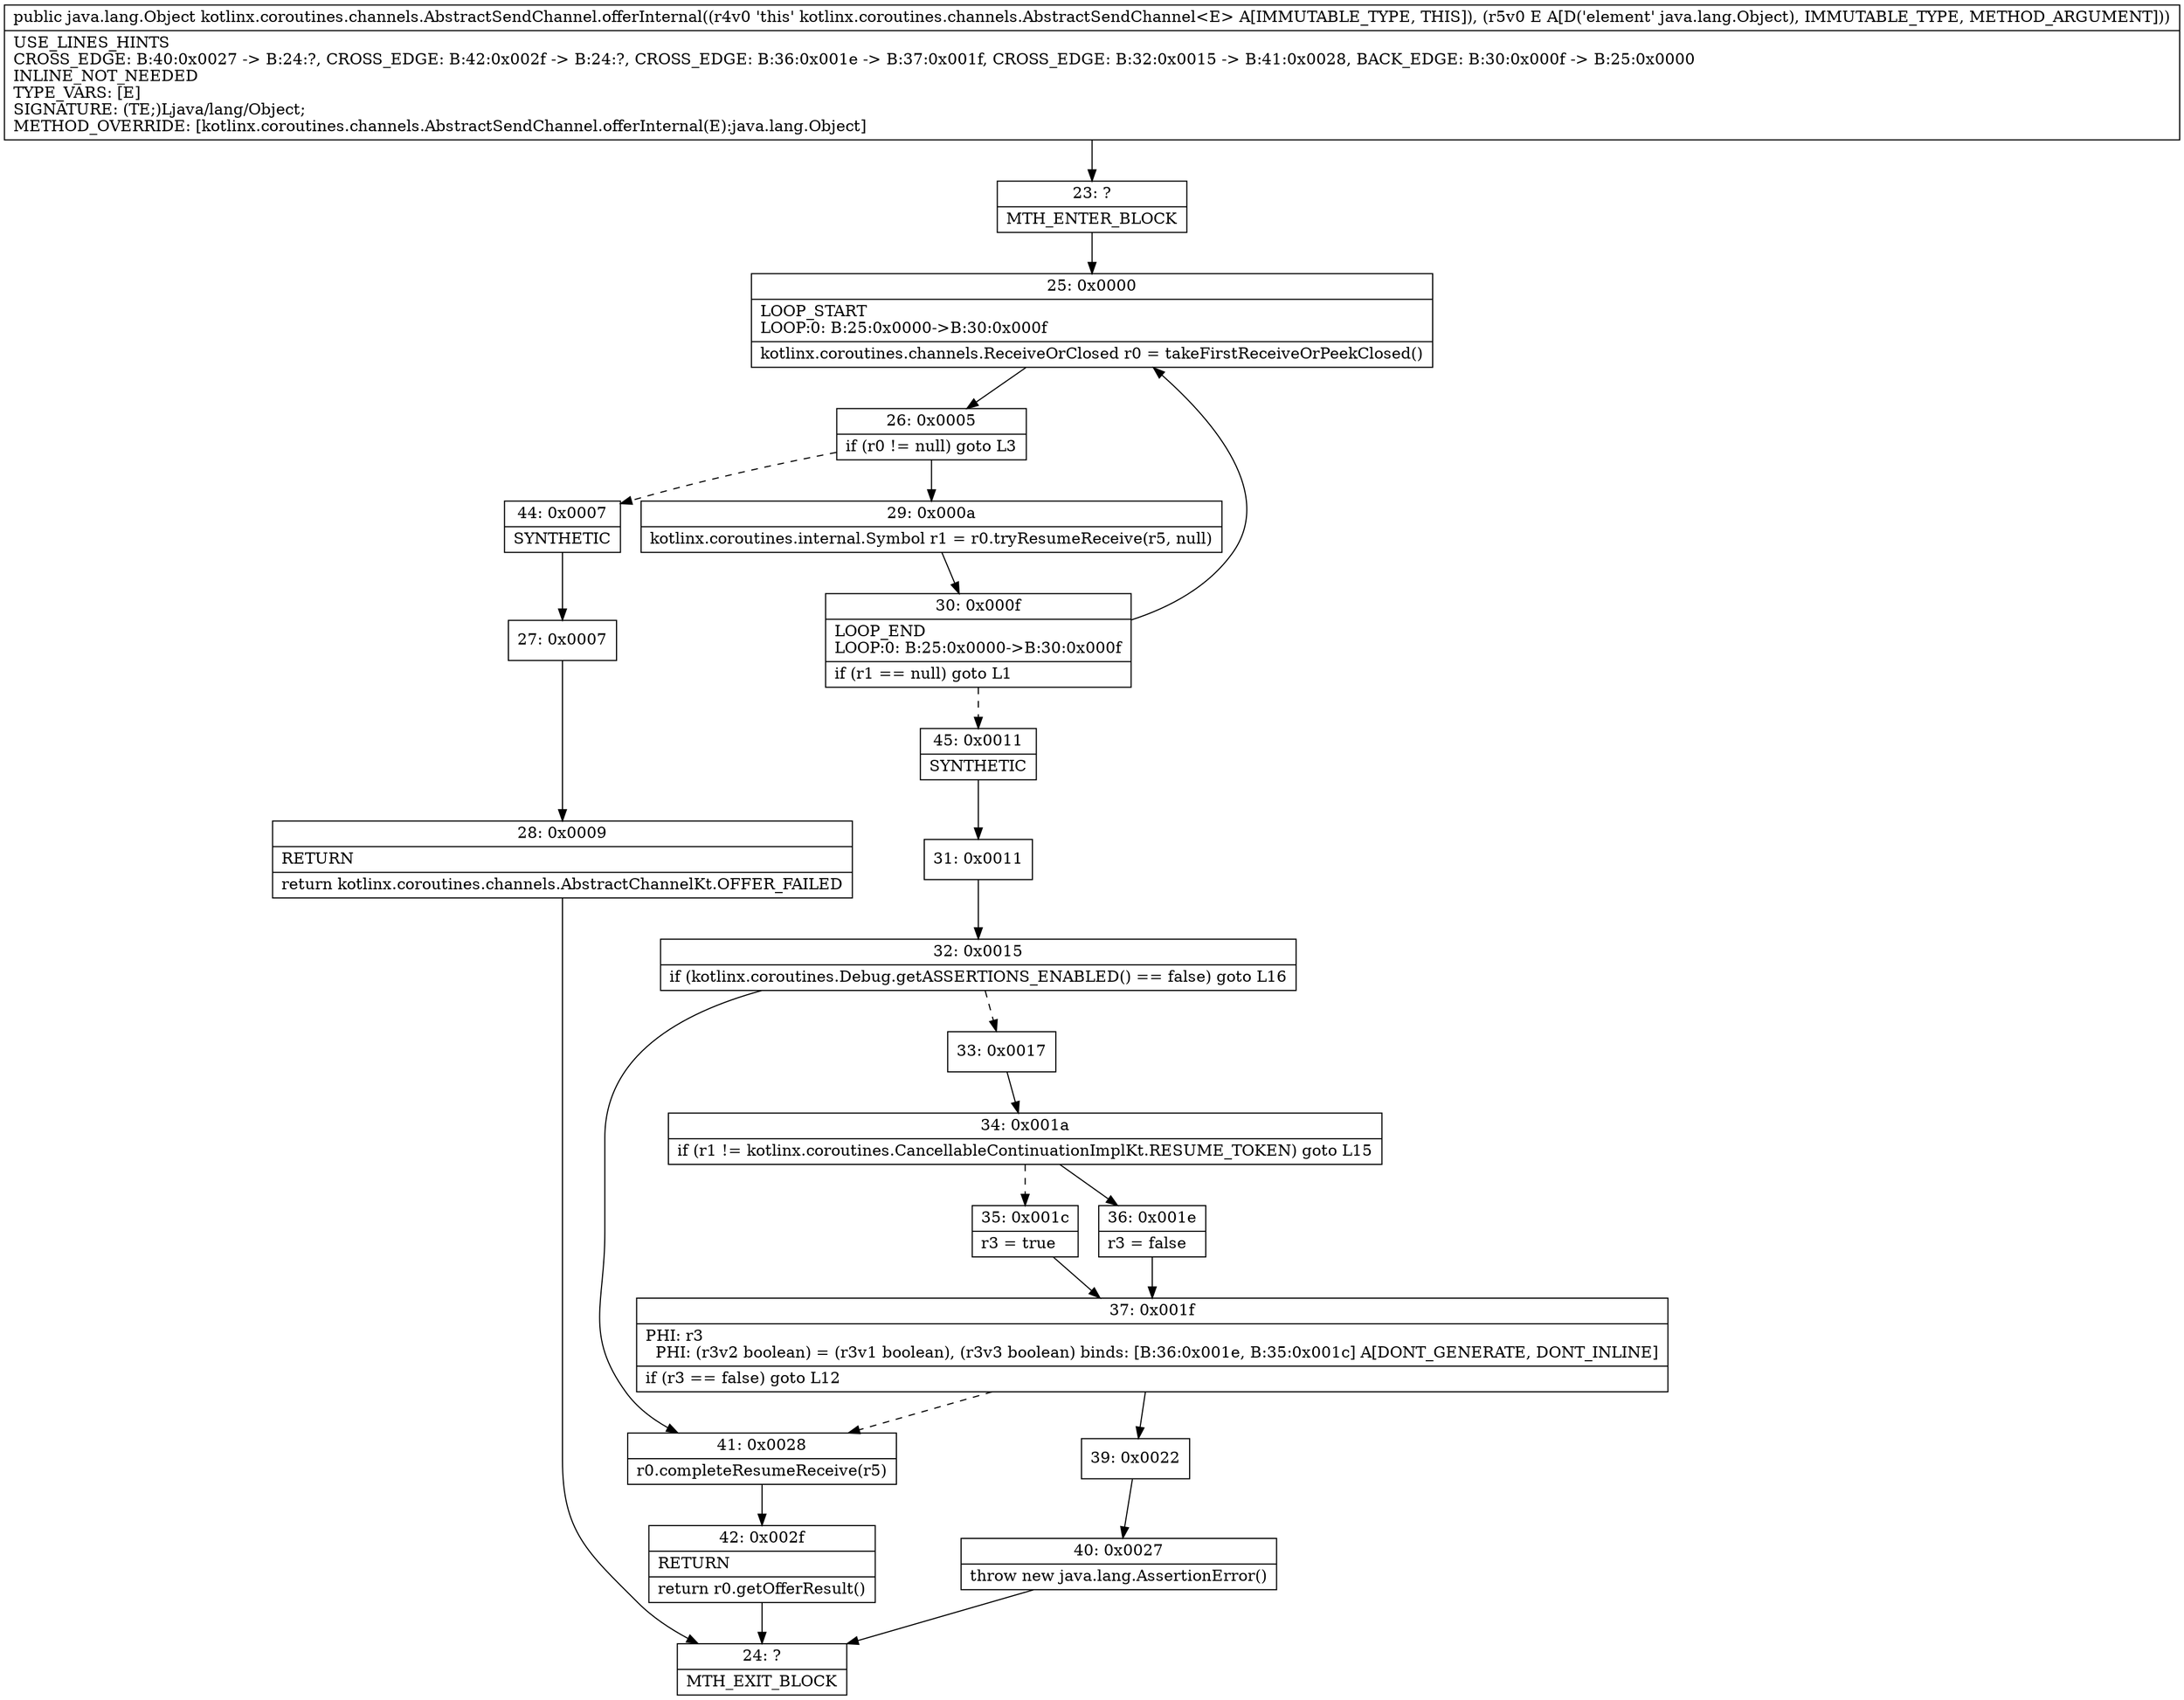 digraph "CFG forkotlinx.coroutines.channels.AbstractSendChannel.offerInternal(Ljava\/lang\/Object;)Ljava\/lang\/Object;" {
Node_23 [shape=record,label="{23\:\ ?|MTH_ENTER_BLOCK\l}"];
Node_25 [shape=record,label="{25\:\ 0x0000|LOOP_START\lLOOP:0: B:25:0x0000\-\>B:30:0x000f\l|kotlinx.coroutines.channels.ReceiveOrClosed r0 = takeFirstReceiveOrPeekClosed()\l}"];
Node_26 [shape=record,label="{26\:\ 0x0005|if (r0 != null) goto L3\l}"];
Node_29 [shape=record,label="{29\:\ 0x000a|kotlinx.coroutines.internal.Symbol r1 = r0.tryResumeReceive(r5, null)\l}"];
Node_30 [shape=record,label="{30\:\ 0x000f|LOOP_END\lLOOP:0: B:25:0x0000\-\>B:30:0x000f\l|if (r1 == null) goto L1\l}"];
Node_45 [shape=record,label="{45\:\ 0x0011|SYNTHETIC\l}"];
Node_31 [shape=record,label="{31\:\ 0x0011}"];
Node_32 [shape=record,label="{32\:\ 0x0015|if (kotlinx.coroutines.Debug.getASSERTIONS_ENABLED() == false) goto L16\l}"];
Node_33 [shape=record,label="{33\:\ 0x0017}"];
Node_34 [shape=record,label="{34\:\ 0x001a|if (r1 != kotlinx.coroutines.CancellableContinuationImplKt.RESUME_TOKEN) goto L15\l}"];
Node_35 [shape=record,label="{35\:\ 0x001c|r3 = true\l}"];
Node_37 [shape=record,label="{37\:\ 0x001f|PHI: r3 \l  PHI: (r3v2 boolean) = (r3v1 boolean), (r3v3 boolean) binds: [B:36:0x001e, B:35:0x001c] A[DONT_GENERATE, DONT_INLINE]\l|if (r3 == false) goto L12\l}"];
Node_39 [shape=record,label="{39\:\ 0x0022}"];
Node_40 [shape=record,label="{40\:\ 0x0027|throw new java.lang.AssertionError()\l}"];
Node_24 [shape=record,label="{24\:\ ?|MTH_EXIT_BLOCK\l}"];
Node_36 [shape=record,label="{36\:\ 0x001e|r3 = false\l}"];
Node_41 [shape=record,label="{41\:\ 0x0028|r0.completeResumeReceive(r5)\l}"];
Node_42 [shape=record,label="{42\:\ 0x002f|RETURN\l|return r0.getOfferResult()\l}"];
Node_44 [shape=record,label="{44\:\ 0x0007|SYNTHETIC\l}"];
Node_27 [shape=record,label="{27\:\ 0x0007}"];
Node_28 [shape=record,label="{28\:\ 0x0009|RETURN\l|return kotlinx.coroutines.channels.AbstractChannelKt.OFFER_FAILED\l}"];
MethodNode[shape=record,label="{public java.lang.Object kotlinx.coroutines.channels.AbstractSendChannel.offerInternal((r4v0 'this' kotlinx.coroutines.channels.AbstractSendChannel\<E\> A[IMMUTABLE_TYPE, THIS]), (r5v0 E A[D('element' java.lang.Object), IMMUTABLE_TYPE, METHOD_ARGUMENT]))  | USE_LINES_HINTS\lCROSS_EDGE: B:40:0x0027 \-\> B:24:?, CROSS_EDGE: B:42:0x002f \-\> B:24:?, CROSS_EDGE: B:36:0x001e \-\> B:37:0x001f, CROSS_EDGE: B:32:0x0015 \-\> B:41:0x0028, BACK_EDGE: B:30:0x000f \-\> B:25:0x0000\lINLINE_NOT_NEEDED\lTYPE_VARS: [E]\lSIGNATURE: (TE;)Ljava\/lang\/Object;\lMETHOD_OVERRIDE: [kotlinx.coroutines.channels.AbstractSendChannel.offerInternal(E):java.lang.Object]\l}"];
MethodNode -> Node_23;Node_23 -> Node_25;
Node_25 -> Node_26;
Node_26 -> Node_29;
Node_26 -> Node_44[style=dashed];
Node_29 -> Node_30;
Node_30 -> Node_25;
Node_30 -> Node_45[style=dashed];
Node_45 -> Node_31;
Node_31 -> Node_32;
Node_32 -> Node_33[style=dashed];
Node_32 -> Node_41;
Node_33 -> Node_34;
Node_34 -> Node_35[style=dashed];
Node_34 -> Node_36;
Node_35 -> Node_37;
Node_37 -> Node_39;
Node_37 -> Node_41[style=dashed];
Node_39 -> Node_40;
Node_40 -> Node_24;
Node_36 -> Node_37;
Node_41 -> Node_42;
Node_42 -> Node_24;
Node_44 -> Node_27;
Node_27 -> Node_28;
Node_28 -> Node_24;
}

